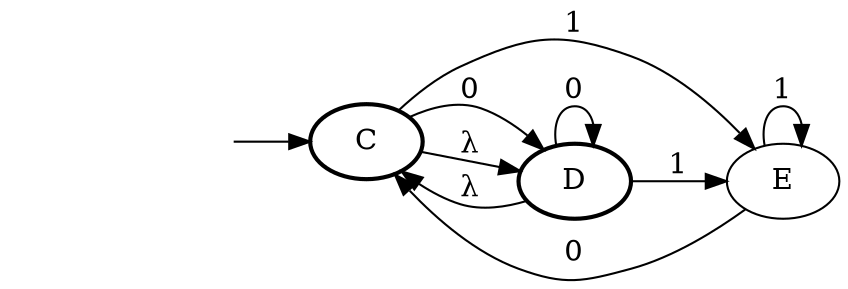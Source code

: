 digraph af1  { rankdir=LR;
	_invisible [style="invis"];
	C [penwidth="2"];
	E;
	D [penwidth="2"];
	_invisible -> C ;
	C -> D [label="0"];
	C -> E [label="1"];
	E -> C [label="0"];
	E -> E [label="1"];
	D -> D [label="0"];
	D -> E [label="1"];
	C -> D [label="&lambda;"];
	D -> C [label="&lambda;"];
}